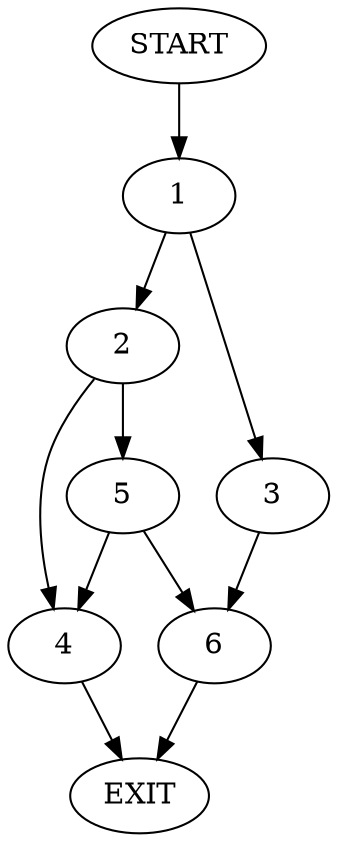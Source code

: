 digraph {
0 [label="START"]
7 [label="EXIT"]
0 -> 1
1 -> 2
1 -> 3
2 -> 4
2 -> 5
3 -> 6
6 -> 7
4 -> 7
5 -> 6
5 -> 4
}
